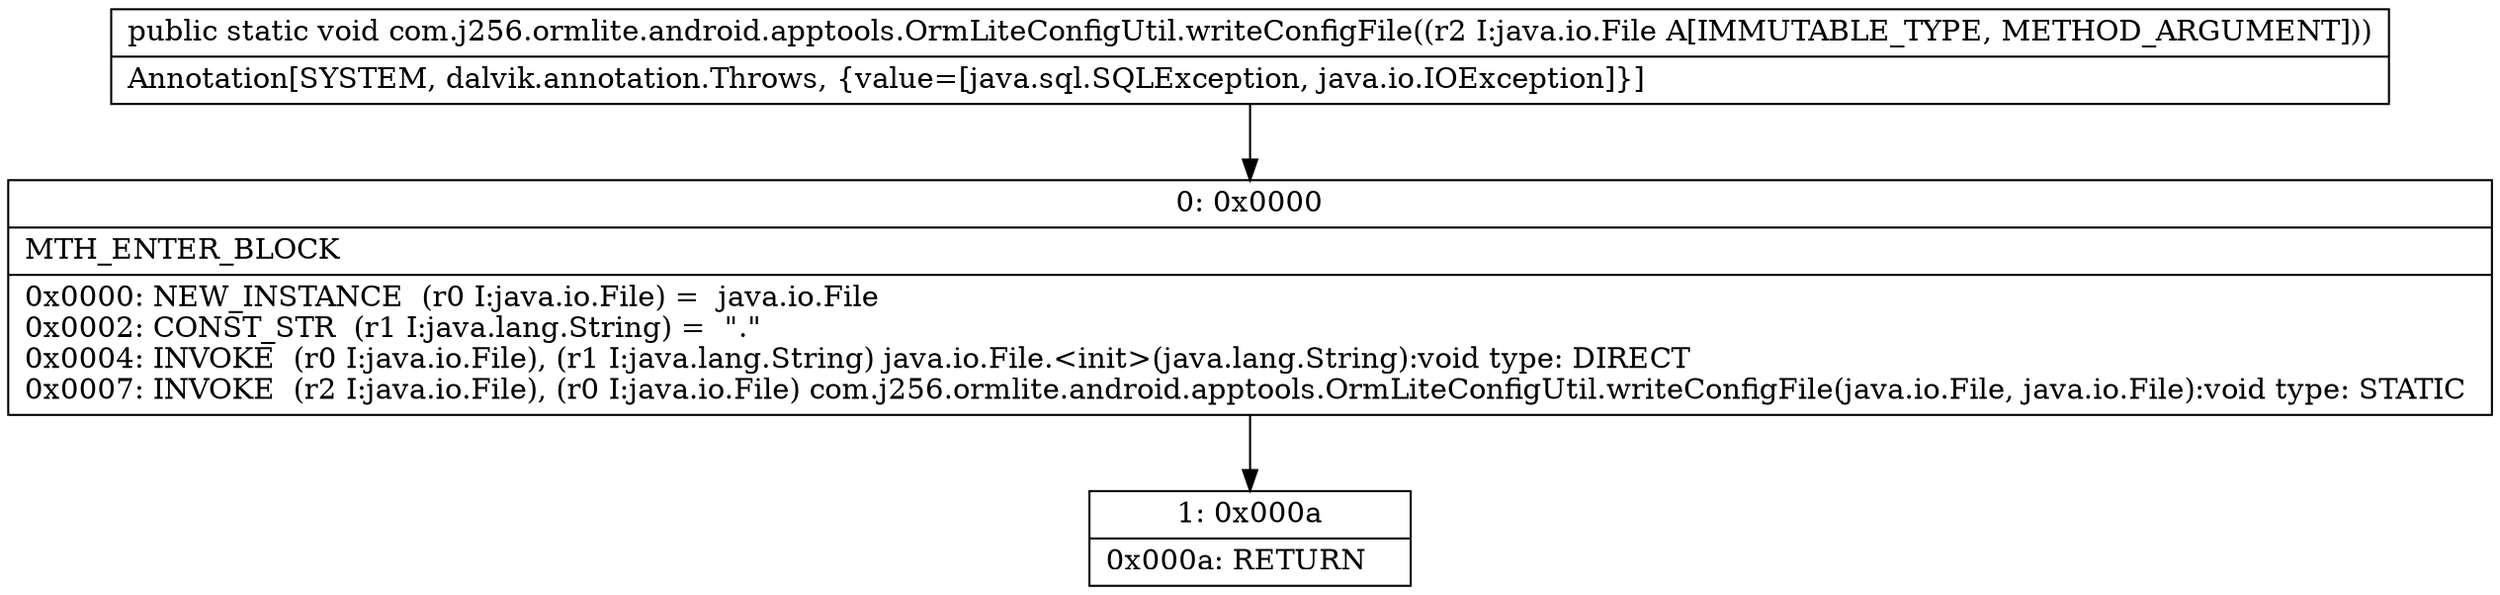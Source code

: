 digraph "CFG forcom.j256.ormlite.android.apptools.OrmLiteConfigUtil.writeConfigFile(Ljava\/io\/File;)V" {
Node_0 [shape=record,label="{0\:\ 0x0000|MTH_ENTER_BLOCK\l|0x0000: NEW_INSTANCE  (r0 I:java.io.File) =  java.io.File \l0x0002: CONST_STR  (r1 I:java.lang.String) =  \".\" \l0x0004: INVOKE  (r0 I:java.io.File), (r1 I:java.lang.String) java.io.File.\<init\>(java.lang.String):void type: DIRECT \l0x0007: INVOKE  (r2 I:java.io.File), (r0 I:java.io.File) com.j256.ormlite.android.apptools.OrmLiteConfigUtil.writeConfigFile(java.io.File, java.io.File):void type: STATIC \l}"];
Node_1 [shape=record,label="{1\:\ 0x000a|0x000a: RETURN   \l}"];
MethodNode[shape=record,label="{public static void com.j256.ormlite.android.apptools.OrmLiteConfigUtil.writeConfigFile((r2 I:java.io.File A[IMMUTABLE_TYPE, METHOD_ARGUMENT]))  | Annotation[SYSTEM, dalvik.annotation.Throws, \{value=[java.sql.SQLException, java.io.IOException]\}]\l}"];
MethodNode -> Node_0;
Node_0 -> Node_1;
}

